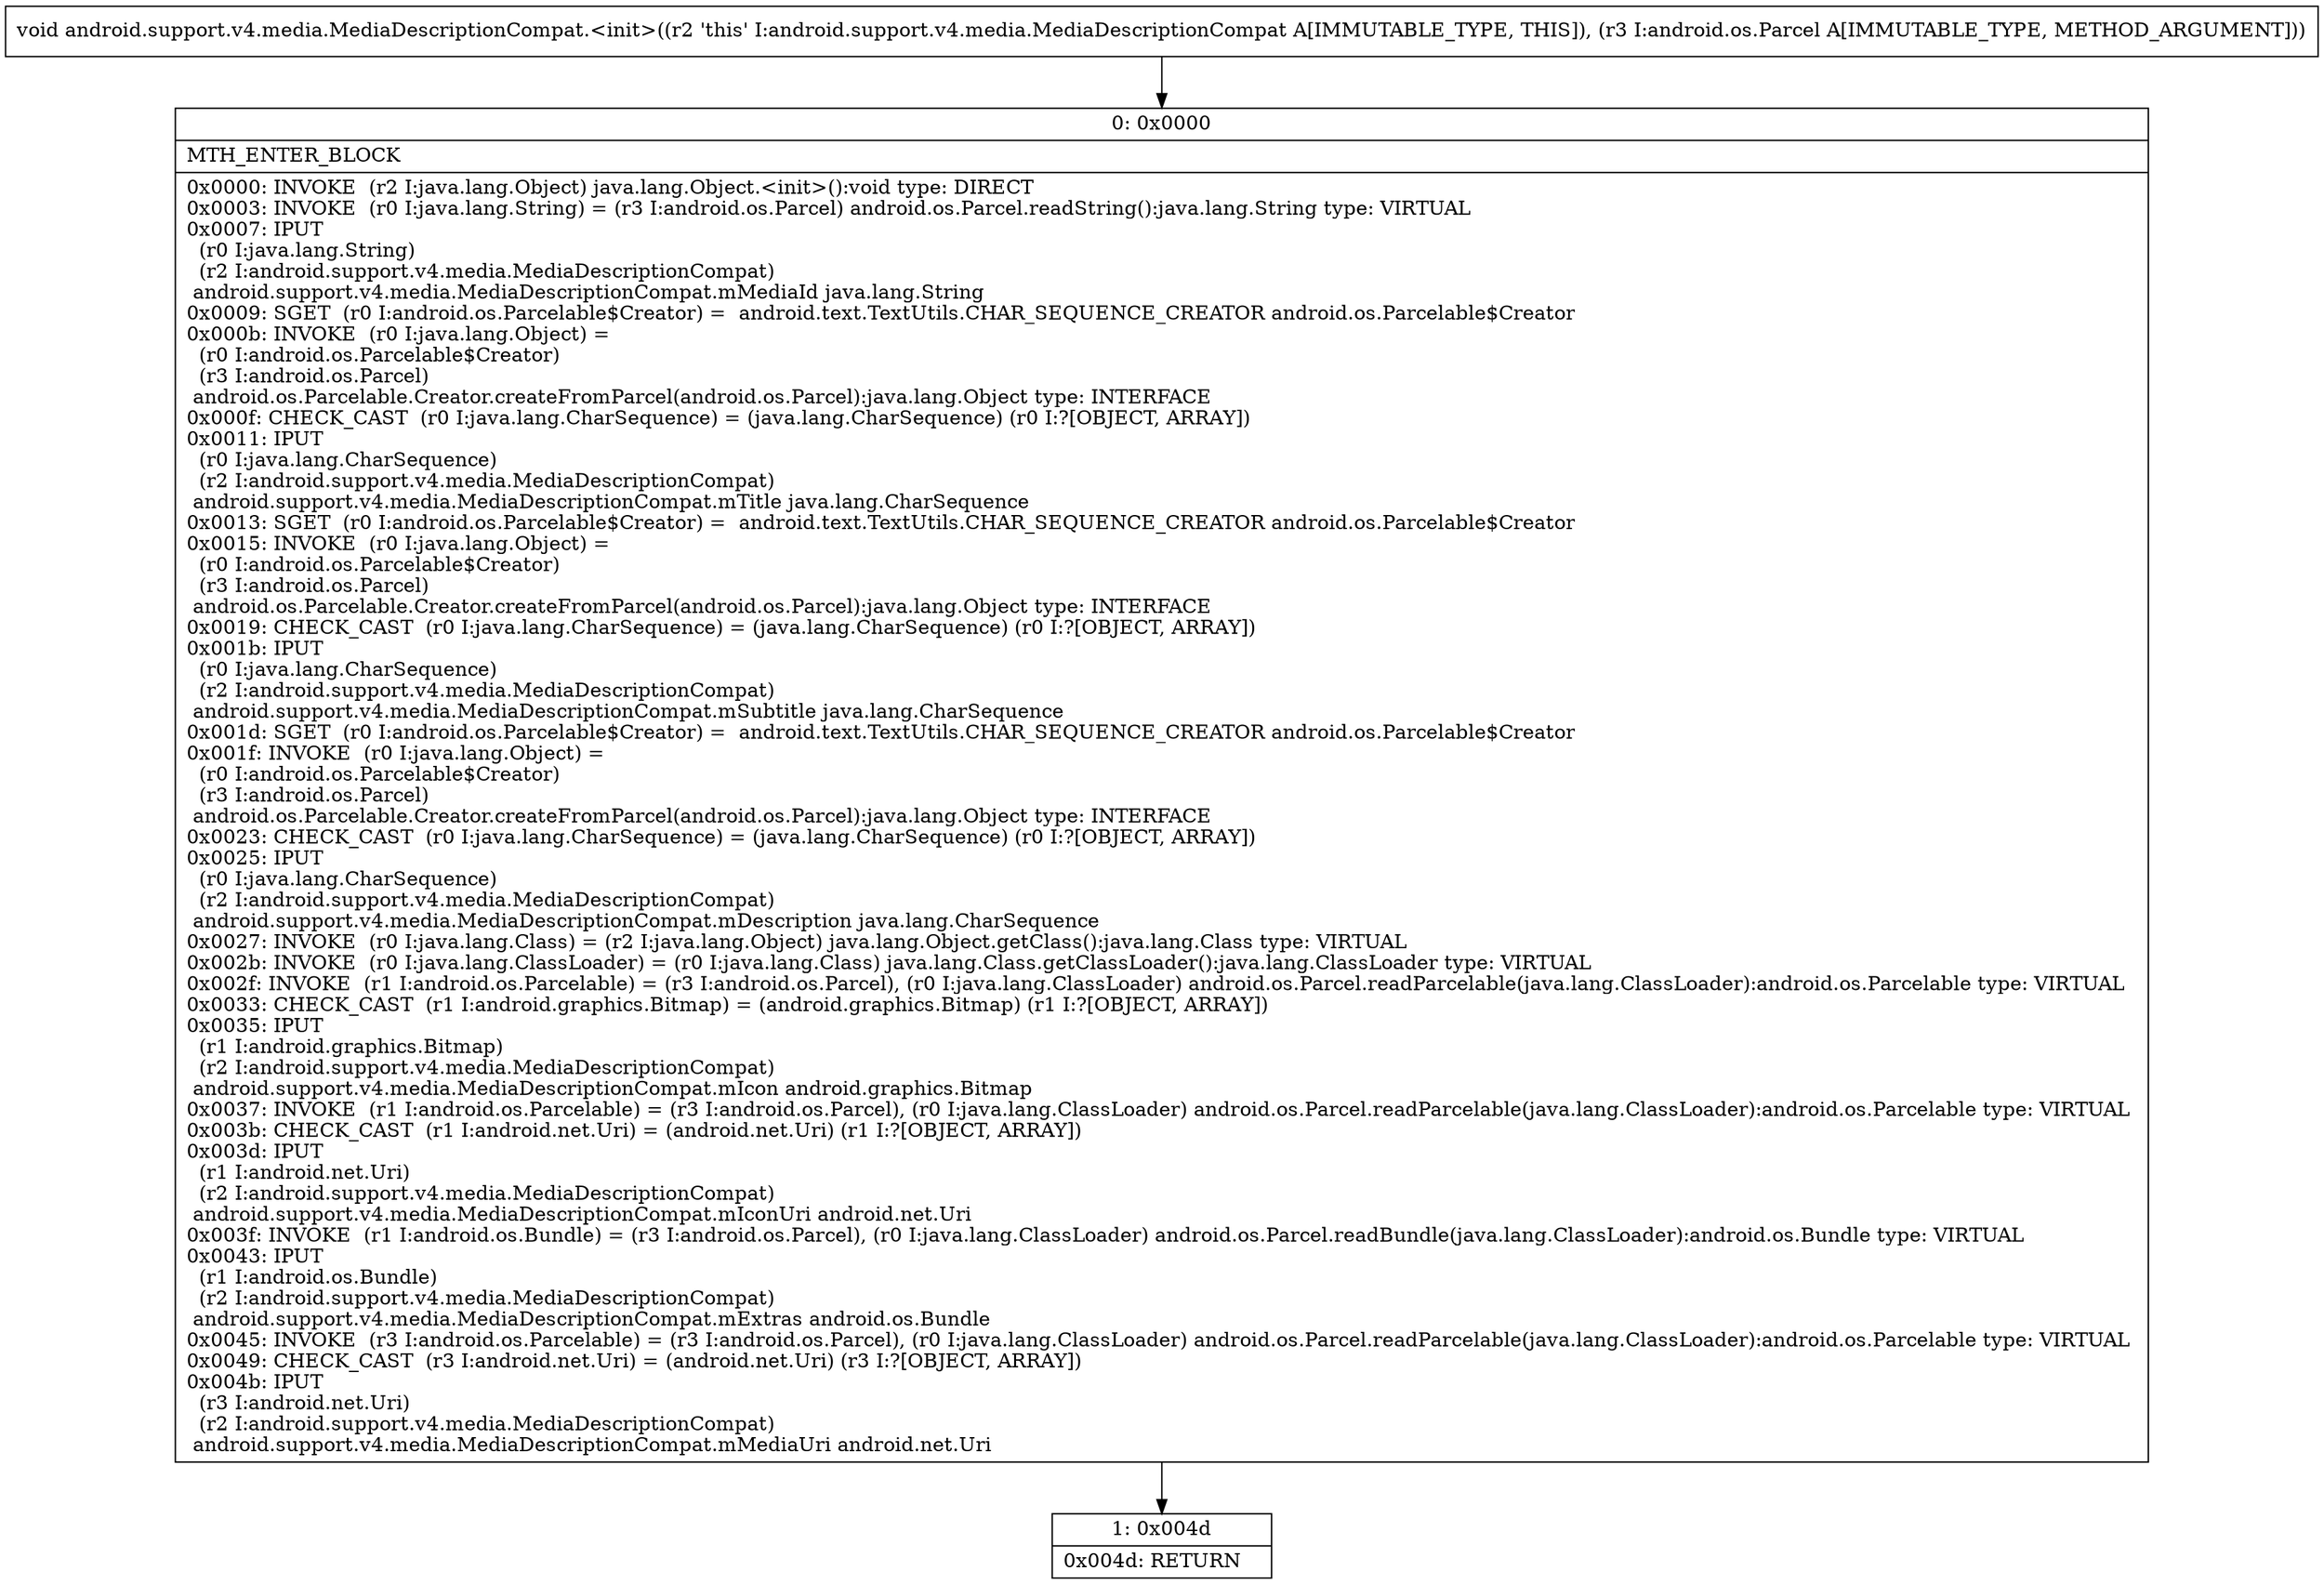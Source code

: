 digraph "CFG forandroid.support.v4.media.MediaDescriptionCompat.\<init\>(Landroid\/os\/Parcel;)V" {
Node_0 [shape=record,label="{0\:\ 0x0000|MTH_ENTER_BLOCK\l|0x0000: INVOKE  (r2 I:java.lang.Object) java.lang.Object.\<init\>():void type: DIRECT \l0x0003: INVOKE  (r0 I:java.lang.String) = (r3 I:android.os.Parcel) android.os.Parcel.readString():java.lang.String type: VIRTUAL \l0x0007: IPUT  \l  (r0 I:java.lang.String)\l  (r2 I:android.support.v4.media.MediaDescriptionCompat)\l android.support.v4.media.MediaDescriptionCompat.mMediaId java.lang.String \l0x0009: SGET  (r0 I:android.os.Parcelable$Creator) =  android.text.TextUtils.CHAR_SEQUENCE_CREATOR android.os.Parcelable$Creator \l0x000b: INVOKE  (r0 I:java.lang.Object) = \l  (r0 I:android.os.Parcelable$Creator)\l  (r3 I:android.os.Parcel)\l android.os.Parcelable.Creator.createFromParcel(android.os.Parcel):java.lang.Object type: INTERFACE \l0x000f: CHECK_CAST  (r0 I:java.lang.CharSequence) = (java.lang.CharSequence) (r0 I:?[OBJECT, ARRAY]) \l0x0011: IPUT  \l  (r0 I:java.lang.CharSequence)\l  (r2 I:android.support.v4.media.MediaDescriptionCompat)\l android.support.v4.media.MediaDescriptionCompat.mTitle java.lang.CharSequence \l0x0013: SGET  (r0 I:android.os.Parcelable$Creator) =  android.text.TextUtils.CHAR_SEQUENCE_CREATOR android.os.Parcelable$Creator \l0x0015: INVOKE  (r0 I:java.lang.Object) = \l  (r0 I:android.os.Parcelable$Creator)\l  (r3 I:android.os.Parcel)\l android.os.Parcelable.Creator.createFromParcel(android.os.Parcel):java.lang.Object type: INTERFACE \l0x0019: CHECK_CAST  (r0 I:java.lang.CharSequence) = (java.lang.CharSequence) (r0 I:?[OBJECT, ARRAY]) \l0x001b: IPUT  \l  (r0 I:java.lang.CharSequence)\l  (r2 I:android.support.v4.media.MediaDescriptionCompat)\l android.support.v4.media.MediaDescriptionCompat.mSubtitle java.lang.CharSequence \l0x001d: SGET  (r0 I:android.os.Parcelable$Creator) =  android.text.TextUtils.CHAR_SEQUENCE_CREATOR android.os.Parcelable$Creator \l0x001f: INVOKE  (r0 I:java.lang.Object) = \l  (r0 I:android.os.Parcelable$Creator)\l  (r3 I:android.os.Parcel)\l android.os.Parcelable.Creator.createFromParcel(android.os.Parcel):java.lang.Object type: INTERFACE \l0x0023: CHECK_CAST  (r0 I:java.lang.CharSequence) = (java.lang.CharSequence) (r0 I:?[OBJECT, ARRAY]) \l0x0025: IPUT  \l  (r0 I:java.lang.CharSequence)\l  (r2 I:android.support.v4.media.MediaDescriptionCompat)\l android.support.v4.media.MediaDescriptionCompat.mDescription java.lang.CharSequence \l0x0027: INVOKE  (r0 I:java.lang.Class) = (r2 I:java.lang.Object) java.lang.Object.getClass():java.lang.Class type: VIRTUAL \l0x002b: INVOKE  (r0 I:java.lang.ClassLoader) = (r0 I:java.lang.Class) java.lang.Class.getClassLoader():java.lang.ClassLoader type: VIRTUAL \l0x002f: INVOKE  (r1 I:android.os.Parcelable) = (r3 I:android.os.Parcel), (r0 I:java.lang.ClassLoader) android.os.Parcel.readParcelable(java.lang.ClassLoader):android.os.Parcelable type: VIRTUAL \l0x0033: CHECK_CAST  (r1 I:android.graphics.Bitmap) = (android.graphics.Bitmap) (r1 I:?[OBJECT, ARRAY]) \l0x0035: IPUT  \l  (r1 I:android.graphics.Bitmap)\l  (r2 I:android.support.v4.media.MediaDescriptionCompat)\l android.support.v4.media.MediaDescriptionCompat.mIcon android.graphics.Bitmap \l0x0037: INVOKE  (r1 I:android.os.Parcelable) = (r3 I:android.os.Parcel), (r0 I:java.lang.ClassLoader) android.os.Parcel.readParcelable(java.lang.ClassLoader):android.os.Parcelable type: VIRTUAL \l0x003b: CHECK_CAST  (r1 I:android.net.Uri) = (android.net.Uri) (r1 I:?[OBJECT, ARRAY]) \l0x003d: IPUT  \l  (r1 I:android.net.Uri)\l  (r2 I:android.support.v4.media.MediaDescriptionCompat)\l android.support.v4.media.MediaDescriptionCompat.mIconUri android.net.Uri \l0x003f: INVOKE  (r1 I:android.os.Bundle) = (r3 I:android.os.Parcel), (r0 I:java.lang.ClassLoader) android.os.Parcel.readBundle(java.lang.ClassLoader):android.os.Bundle type: VIRTUAL \l0x0043: IPUT  \l  (r1 I:android.os.Bundle)\l  (r2 I:android.support.v4.media.MediaDescriptionCompat)\l android.support.v4.media.MediaDescriptionCompat.mExtras android.os.Bundle \l0x0045: INVOKE  (r3 I:android.os.Parcelable) = (r3 I:android.os.Parcel), (r0 I:java.lang.ClassLoader) android.os.Parcel.readParcelable(java.lang.ClassLoader):android.os.Parcelable type: VIRTUAL \l0x0049: CHECK_CAST  (r3 I:android.net.Uri) = (android.net.Uri) (r3 I:?[OBJECT, ARRAY]) \l0x004b: IPUT  \l  (r3 I:android.net.Uri)\l  (r2 I:android.support.v4.media.MediaDescriptionCompat)\l android.support.v4.media.MediaDescriptionCompat.mMediaUri android.net.Uri \l}"];
Node_1 [shape=record,label="{1\:\ 0x004d|0x004d: RETURN   \l}"];
MethodNode[shape=record,label="{void android.support.v4.media.MediaDescriptionCompat.\<init\>((r2 'this' I:android.support.v4.media.MediaDescriptionCompat A[IMMUTABLE_TYPE, THIS]), (r3 I:android.os.Parcel A[IMMUTABLE_TYPE, METHOD_ARGUMENT])) }"];
MethodNode -> Node_0;
Node_0 -> Node_1;
}

